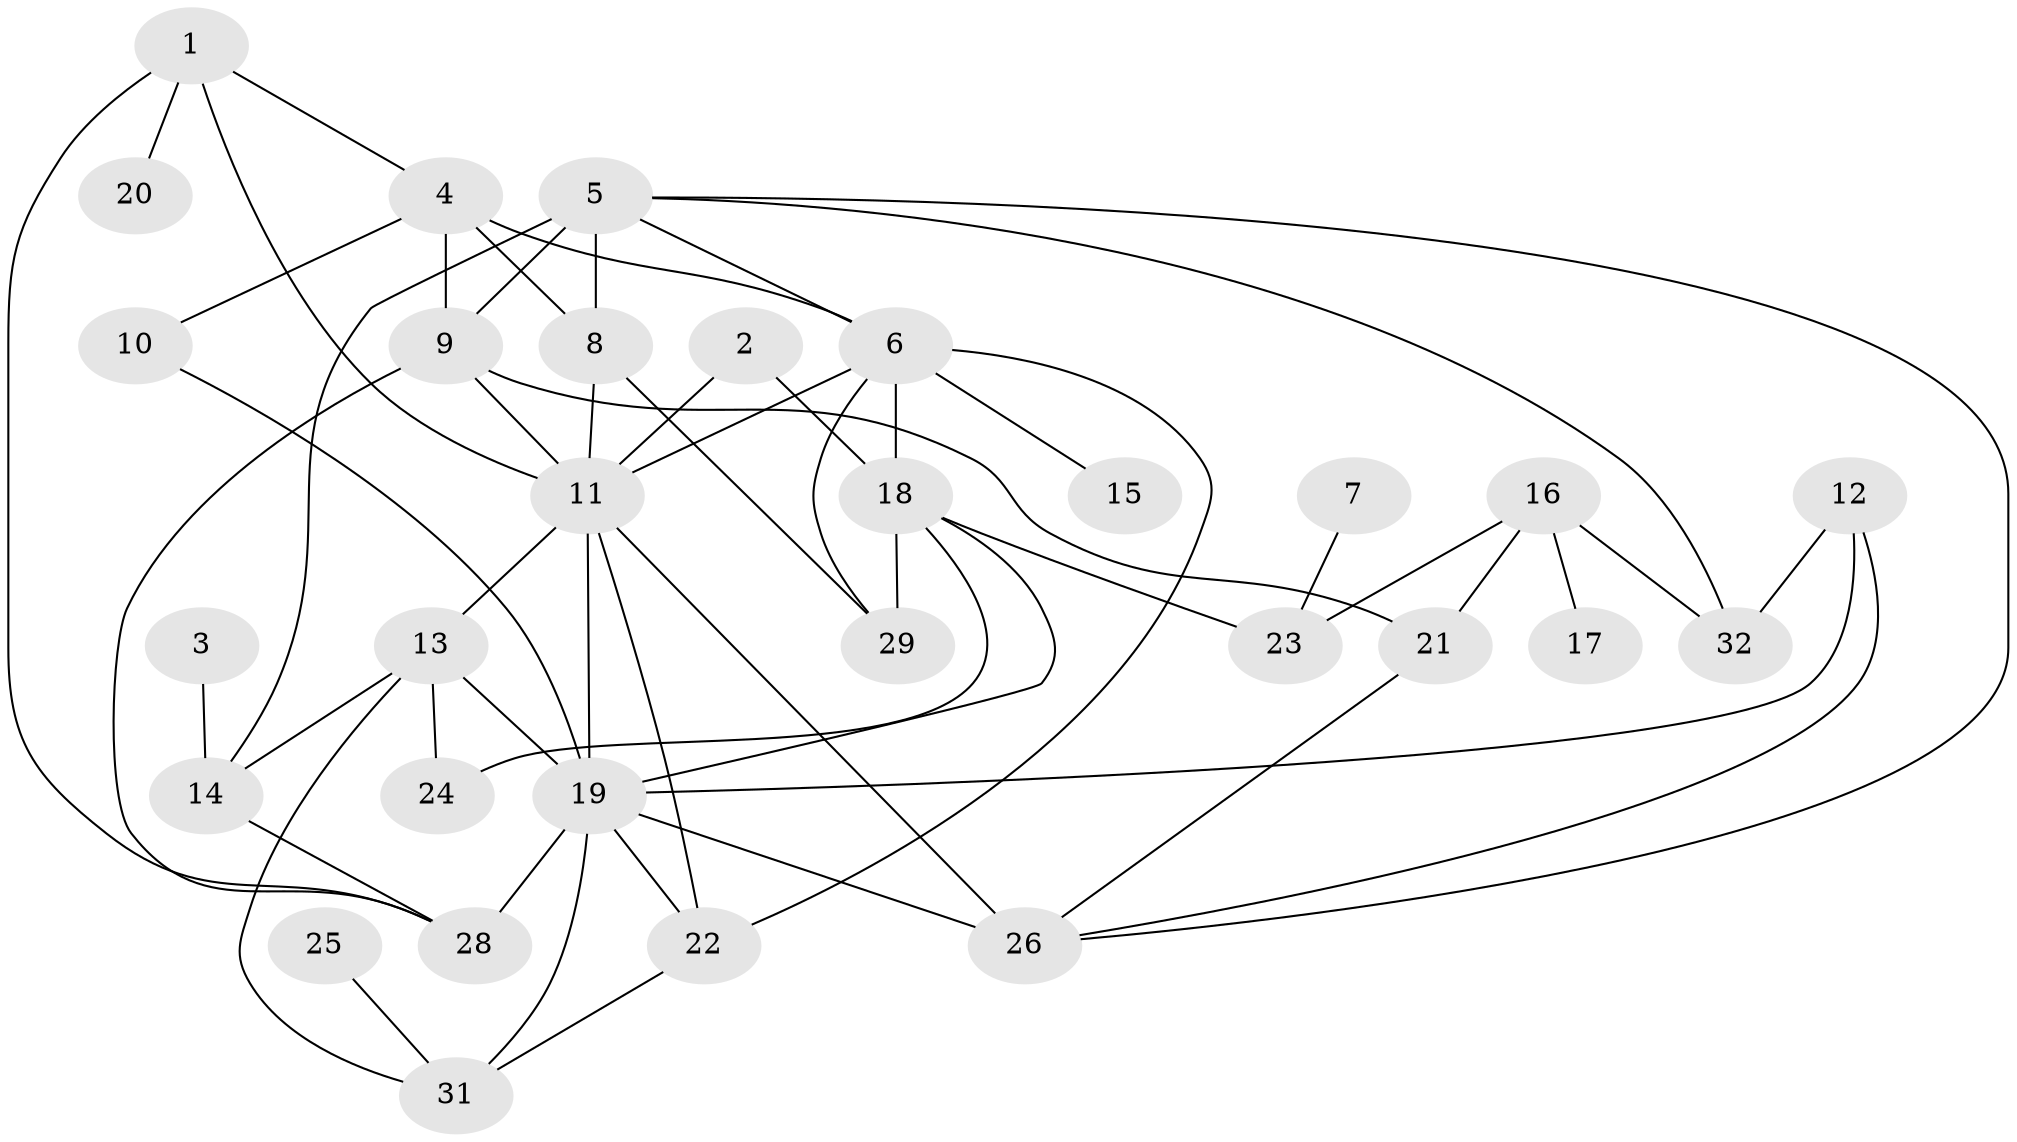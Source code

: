 // original degree distribution, {4: 0.1875, 2: 0.296875, 1: 0.09375, 5: 0.0625, 3: 0.28125, 7: 0.015625, 0: 0.03125, 6: 0.015625, 9: 0.015625}
// Generated by graph-tools (version 1.1) at 2025/48/03/04/25 22:48:27]
// undirected, 30 vertices, 56 edges
graph export_dot {
  node [color=gray90,style=filled];
  1;
  2;
  3;
  4;
  5;
  6;
  7;
  8;
  9;
  10;
  11;
  12;
  13;
  14;
  15;
  16;
  17;
  18;
  19;
  20;
  21;
  22;
  23;
  24;
  25;
  26;
  28;
  29;
  31;
  32;
  1 -- 4 [weight=1.0];
  1 -- 11 [weight=1.0];
  1 -- 20 [weight=1.0];
  1 -- 28 [weight=1.0];
  2 -- 11 [weight=1.0];
  2 -- 18 [weight=1.0];
  3 -- 14 [weight=1.0];
  4 -- 6 [weight=1.0];
  4 -- 8 [weight=1.0];
  4 -- 9 [weight=1.0];
  4 -- 10 [weight=1.0];
  5 -- 6 [weight=1.0];
  5 -- 8 [weight=2.0];
  5 -- 9 [weight=1.0];
  5 -- 14 [weight=1.0];
  5 -- 26 [weight=1.0];
  5 -- 32 [weight=1.0];
  6 -- 11 [weight=1.0];
  6 -- 15 [weight=1.0];
  6 -- 18 [weight=1.0];
  6 -- 22 [weight=1.0];
  6 -- 29 [weight=1.0];
  7 -- 23 [weight=1.0];
  8 -- 11 [weight=1.0];
  8 -- 29 [weight=1.0];
  9 -- 11 [weight=1.0];
  9 -- 21 [weight=1.0];
  9 -- 28 [weight=1.0];
  10 -- 19 [weight=1.0];
  11 -- 13 [weight=3.0];
  11 -- 19 [weight=1.0];
  11 -- 22 [weight=1.0];
  11 -- 26 [weight=2.0];
  12 -- 19 [weight=1.0];
  12 -- 26 [weight=1.0];
  12 -- 32 [weight=1.0];
  13 -- 14 [weight=2.0];
  13 -- 19 [weight=1.0];
  13 -- 24 [weight=1.0];
  13 -- 31 [weight=1.0];
  14 -- 28 [weight=1.0];
  16 -- 17 [weight=1.0];
  16 -- 21 [weight=1.0];
  16 -- 23 [weight=1.0];
  16 -- 32 [weight=1.0];
  18 -- 19 [weight=1.0];
  18 -- 23 [weight=1.0];
  18 -- 24 [weight=1.0];
  18 -- 29 [weight=1.0];
  19 -- 22 [weight=2.0];
  19 -- 26 [weight=1.0];
  19 -- 28 [weight=1.0];
  19 -- 31 [weight=1.0];
  21 -- 26 [weight=1.0];
  22 -- 31 [weight=1.0];
  25 -- 31 [weight=1.0];
}
